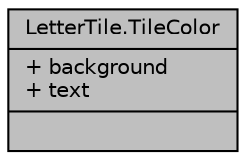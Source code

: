 digraph "LetterTile.TileColor"
{
 // INTERACTIVE_SVG=YES
  bgcolor="transparent";
  edge [fontname="Helvetica",fontsize="10",labelfontname="Helvetica",labelfontsize="10"];
  node [fontname="Helvetica",fontsize="10",shape=record];
  Node1 [label="{LetterTile.TileColor\n|+ background\l+ text\l|}",height=0.2,width=0.4,color="black", fillcolor="grey75", style="filled" fontcolor="black"];
}
